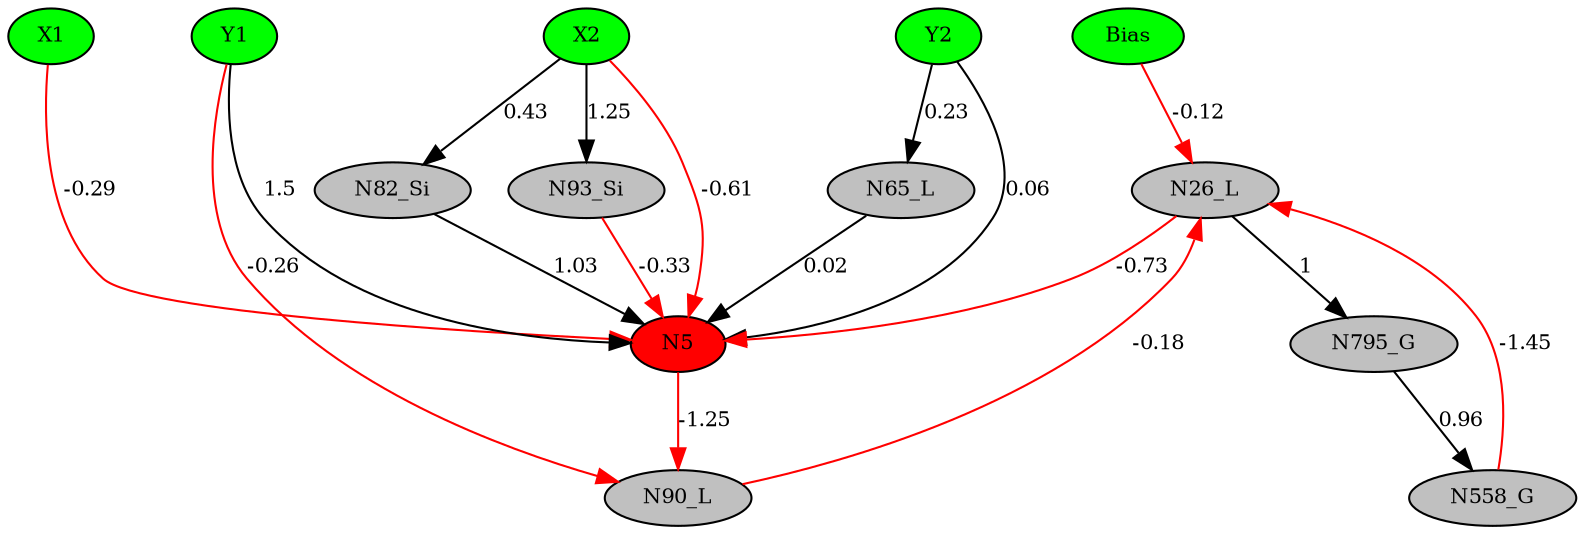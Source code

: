 digraph g { 
N0 [shape=ellipse, label=Bias,fontsize=10,height=0.1,width=0.1,style=filled,fillcolor=green]
N1[shape=ellipse label=X1,fontsize=10,height=0.1,width=0.1,style=filled,fillcolor=green]
N2[shape=ellipse label=Y1,fontsize=10,height=0.1,width=0.1,style=filled,fillcolor=green]
N3[shape=ellipse label=X2,fontsize=10,height=0.1,width=0.1,style=filled,fillcolor=green]
N4[shape=ellipse label=Y2,fontsize=10,height=0.1,width=0.1,style=filled,fillcolor=green]
N5[shape=ellipse,fontsize = 10, height = 0.1, width = 0.1, style = filled, fillcolor = red]
N26[shape=ellipse, label=N26_L,fontsize=10,height=0.1,width=0.1,style=filled,fillcolor=gray]
N65[shape=ellipse, label=N65_L,fontsize=10,height=0.1,width=0.1,style=filled,fillcolor=gray]
N82[shape=ellipse, label=N82_Si,fontsize=10,height=0.1,width=0.1,style=filled,fillcolor=gray]
N90[shape=ellipse, label=N90_L,fontsize=10,height=0.1,width=0.1,style=filled,fillcolor=gray]
N93[shape=ellipse, label=N93_Si,fontsize=10,height=0.1,width=0.1,style=filled,fillcolor=gray]
N558[shape=ellipse, label=N558_G,fontsize=10,height=0.1,width=0.1,style=filled,fillcolor=gray]
N795[shape=ellipse, label=N795_G,fontsize=10,height=0.1,width=0.1,style=filled,fillcolor=gray]
N1 -> N5 [color=red] [arrowType=inv][ label=-0.29,fontsize=10]
N2 -> N5 [color=black] [ label=1.5,fontsize=10]
N4 -> N5 [color=black] [ label=0.06,fontsize=10]
N0 -> N26 [color=red] [arrowType=inv][ label=-0.12,fontsize=10]
N26 -> N5 [color=red] [arrowType=inv][ label=-0.73,fontsize=10]
N4 -> N65 [color=black] [ label=0.23,fontsize=10]
N65 -> N5 [color=black] [ label=0.02,fontsize=10]
N3 -> N82 [color=black] [ label=0.43,fontsize=10]
N82 -> N5 [color=black] [ label=1.03,fontsize=10]
N2 -> N90 [color=red] [arrowType=inv][ label=-0.26,fontsize=10]
N90 -> N26 [color=red] [arrowType=inv][ label=-0.18,fontsize=10]
N3 -> N93 [color=black] [ label=1.25,fontsize=10]
N93 -> N5 [color=red] [arrowType=inv][ label=-0.33,fontsize=10]
N3 -> N5 [color=red] [arrowType=inv][ label=-0.61,fontsize=10]
N5 -> N90 [color=red] [arrowType=inv][ label=-1.25,fontsize=10]
N558 -> N26 [color=red] [arrowType=inv][ label=-1.45,fontsize=10]
N26 -> N795 [color=black] [ label=1,fontsize=10]
N795 -> N558 [color=black] [ label=0.96,fontsize=10]
 { rank=same; 
N5
 } 
 { rank=same; 
N1 ->N2 ->N3 ->N4 ->N0 [style=invis]
 } 
}
